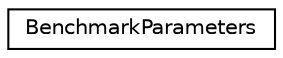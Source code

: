 digraph "Graphical Class Hierarchy"
{
 // LATEX_PDF_SIZE
  edge [fontname="Helvetica",fontsize="10",labelfontname="Helvetica",labelfontsize="10"];
  node [fontname="Helvetica",fontsize="10",shape=record];
  rankdir="LR";
  Node0 [label="BenchmarkParameters",height=0.2,width=0.4,color="black", fillcolor="white", style="filled",URL="$struct_benchmark_parameters.html",tooltip=" "];
}
